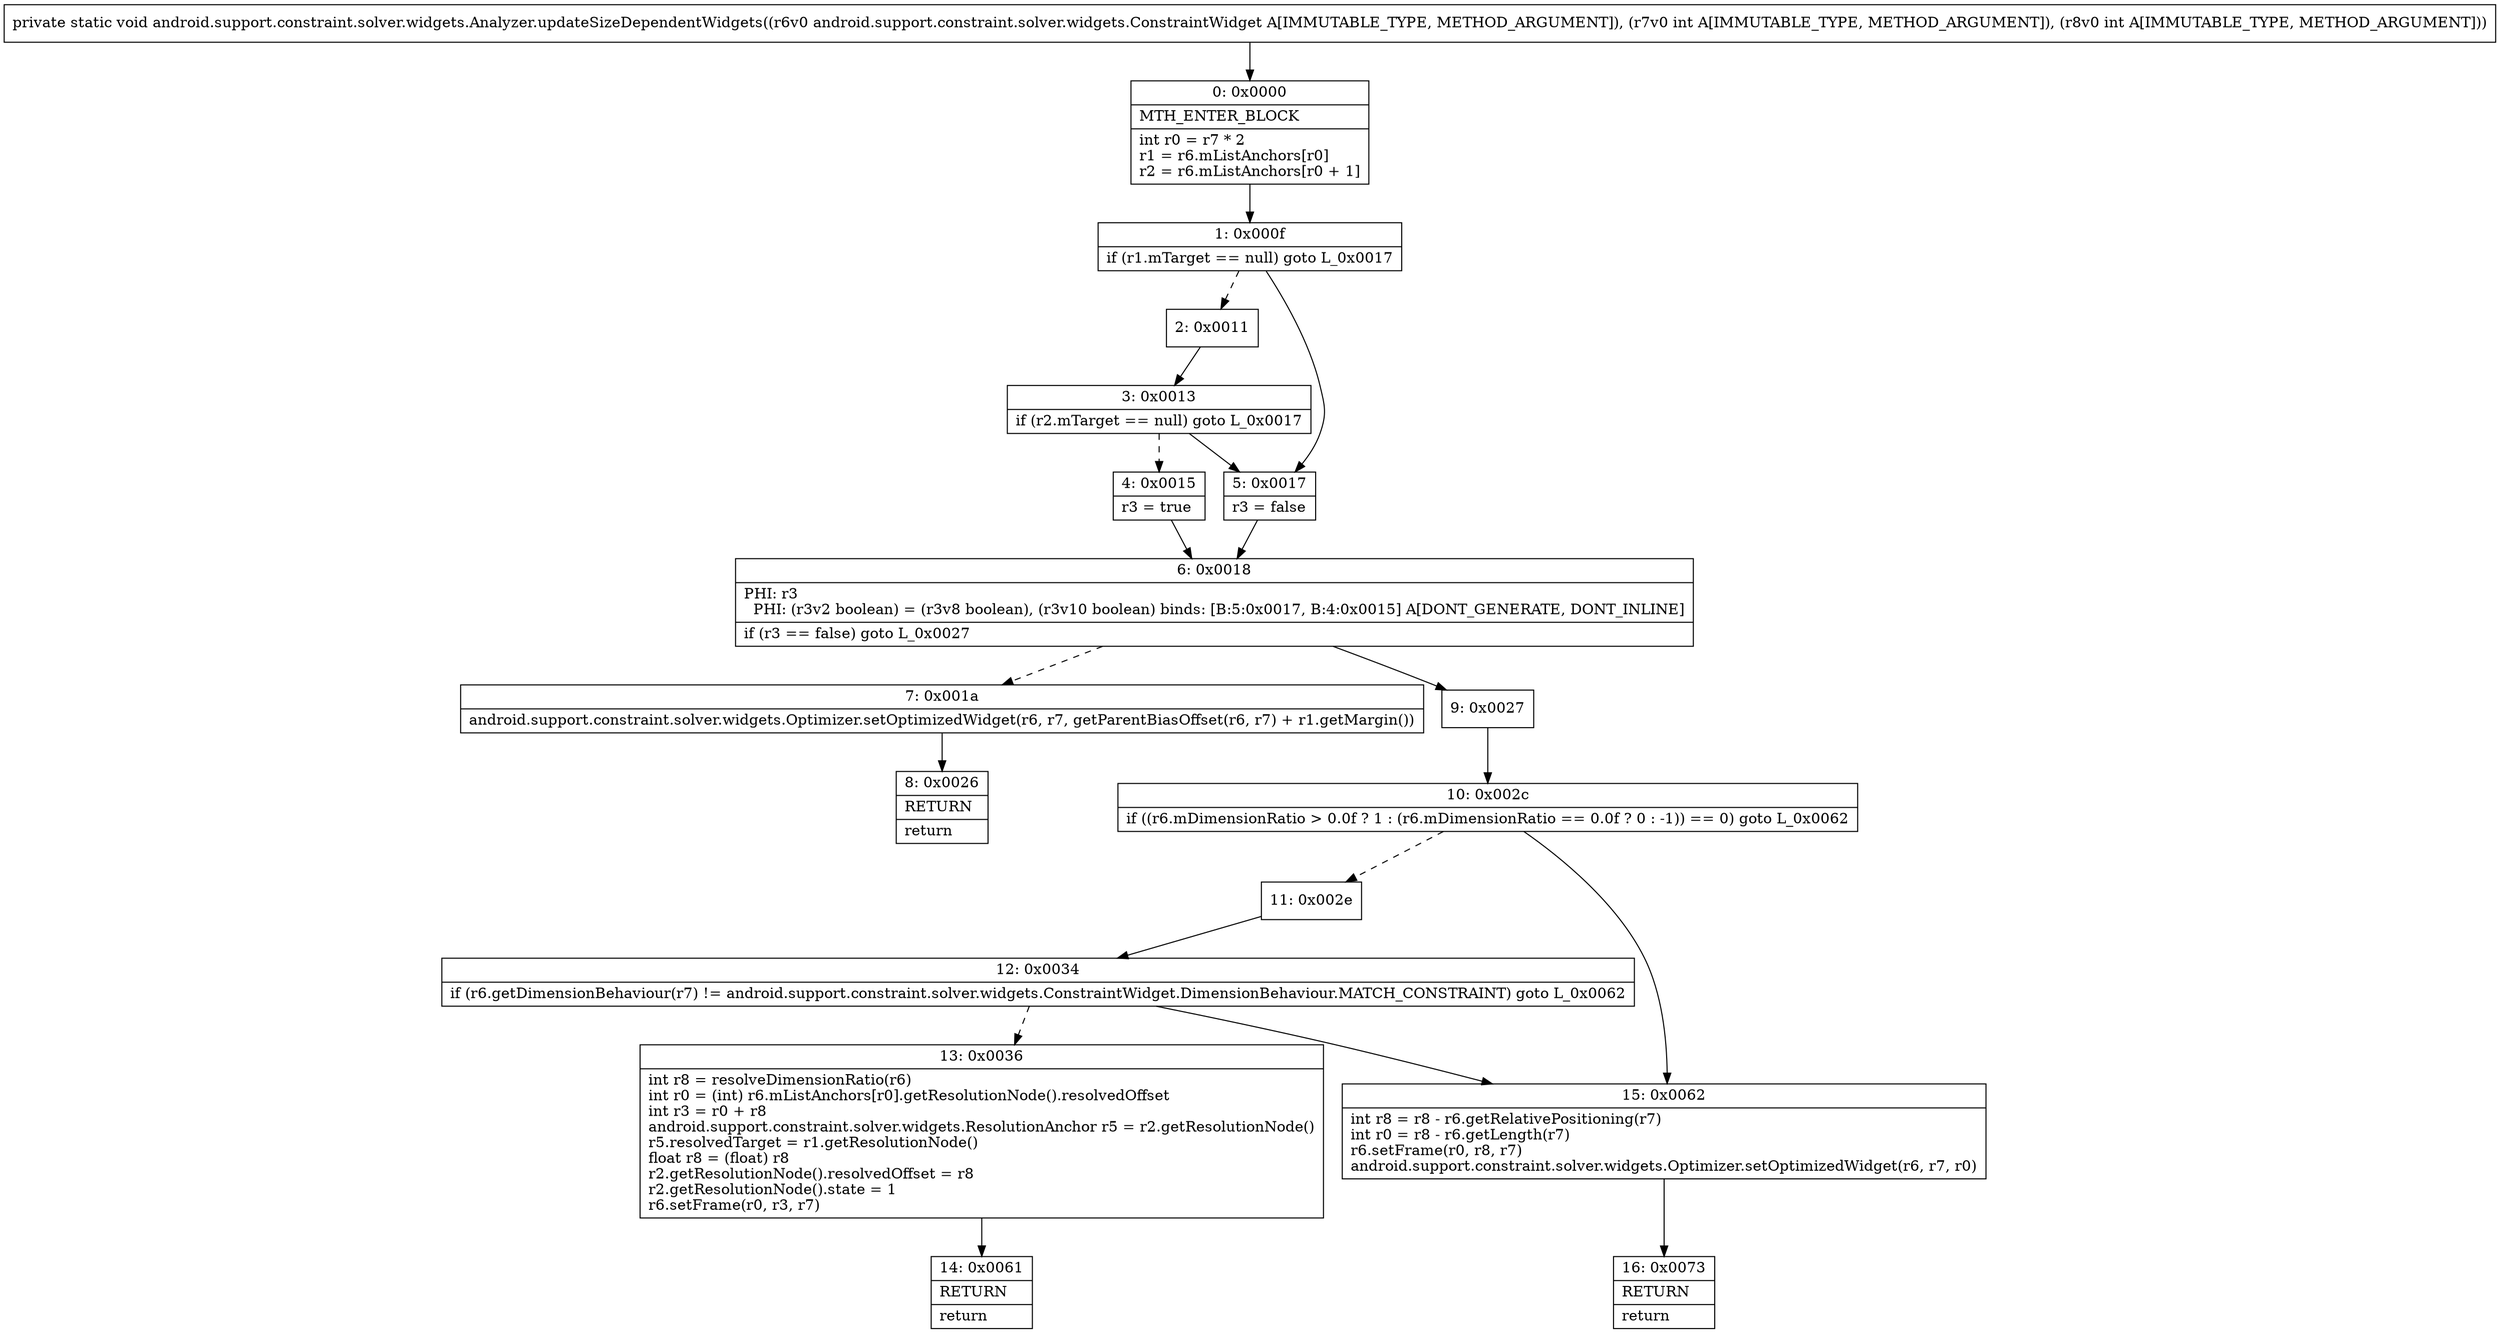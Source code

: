 digraph "CFG forandroid.support.constraint.solver.widgets.Analyzer.updateSizeDependentWidgets(Landroid\/support\/constraint\/solver\/widgets\/ConstraintWidget;II)V" {
Node_0 [shape=record,label="{0\:\ 0x0000|MTH_ENTER_BLOCK\l|int r0 = r7 * 2\lr1 = r6.mListAnchors[r0]\lr2 = r6.mListAnchors[r0 + 1]\l}"];
Node_1 [shape=record,label="{1\:\ 0x000f|if (r1.mTarget == null) goto L_0x0017\l}"];
Node_2 [shape=record,label="{2\:\ 0x0011}"];
Node_3 [shape=record,label="{3\:\ 0x0013|if (r2.mTarget == null) goto L_0x0017\l}"];
Node_4 [shape=record,label="{4\:\ 0x0015|r3 = true\l}"];
Node_5 [shape=record,label="{5\:\ 0x0017|r3 = false\l}"];
Node_6 [shape=record,label="{6\:\ 0x0018|PHI: r3 \l  PHI: (r3v2 boolean) = (r3v8 boolean), (r3v10 boolean) binds: [B:5:0x0017, B:4:0x0015] A[DONT_GENERATE, DONT_INLINE]\l|if (r3 == false) goto L_0x0027\l}"];
Node_7 [shape=record,label="{7\:\ 0x001a|android.support.constraint.solver.widgets.Optimizer.setOptimizedWidget(r6, r7, getParentBiasOffset(r6, r7) + r1.getMargin())\l}"];
Node_8 [shape=record,label="{8\:\ 0x0026|RETURN\l|return\l}"];
Node_9 [shape=record,label="{9\:\ 0x0027}"];
Node_10 [shape=record,label="{10\:\ 0x002c|if ((r6.mDimensionRatio \> 0.0f ? 1 : (r6.mDimensionRatio == 0.0f ? 0 : \-1)) == 0) goto L_0x0062\l}"];
Node_11 [shape=record,label="{11\:\ 0x002e}"];
Node_12 [shape=record,label="{12\:\ 0x0034|if (r6.getDimensionBehaviour(r7) != android.support.constraint.solver.widgets.ConstraintWidget.DimensionBehaviour.MATCH_CONSTRAINT) goto L_0x0062\l}"];
Node_13 [shape=record,label="{13\:\ 0x0036|int r8 = resolveDimensionRatio(r6)\lint r0 = (int) r6.mListAnchors[r0].getResolutionNode().resolvedOffset\lint r3 = r0 + r8\landroid.support.constraint.solver.widgets.ResolutionAnchor r5 = r2.getResolutionNode()\lr5.resolvedTarget = r1.getResolutionNode()\lfloat r8 = (float) r8\lr2.getResolutionNode().resolvedOffset = r8\lr2.getResolutionNode().state = 1\lr6.setFrame(r0, r3, r7)\l}"];
Node_14 [shape=record,label="{14\:\ 0x0061|RETURN\l|return\l}"];
Node_15 [shape=record,label="{15\:\ 0x0062|int r8 = r8 \- r6.getRelativePositioning(r7)\lint r0 = r8 \- r6.getLength(r7)\lr6.setFrame(r0, r8, r7)\landroid.support.constraint.solver.widgets.Optimizer.setOptimizedWidget(r6, r7, r0)\l}"];
Node_16 [shape=record,label="{16\:\ 0x0073|RETURN\l|return\l}"];
MethodNode[shape=record,label="{private static void android.support.constraint.solver.widgets.Analyzer.updateSizeDependentWidgets((r6v0 android.support.constraint.solver.widgets.ConstraintWidget A[IMMUTABLE_TYPE, METHOD_ARGUMENT]), (r7v0 int A[IMMUTABLE_TYPE, METHOD_ARGUMENT]), (r8v0 int A[IMMUTABLE_TYPE, METHOD_ARGUMENT])) }"];
MethodNode -> Node_0;
Node_0 -> Node_1;
Node_1 -> Node_2[style=dashed];
Node_1 -> Node_5;
Node_2 -> Node_3;
Node_3 -> Node_4[style=dashed];
Node_3 -> Node_5;
Node_4 -> Node_6;
Node_5 -> Node_6;
Node_6 -> Node_7[style=dashed];
Node_6 -> Node_9;
Node_7 -> Node_8;
Node_9 -> Node_10;
Node_10 -> Node_11[style=dashed];
Node_10 -> Node_15;
Node_11 -> Node_12;
Node_12 -> Node_13[style=dashed];
Node_12 -> Node_15;
Node_13 -> Node_14;
Node_15 -> Node_16;
}

